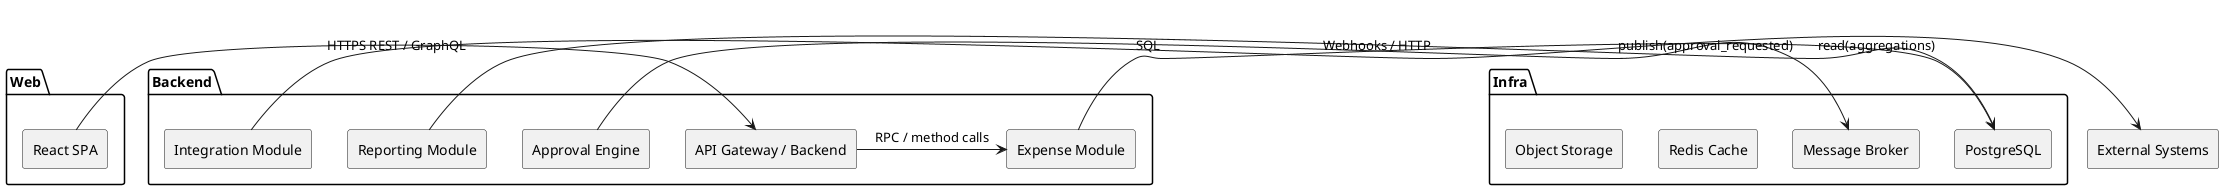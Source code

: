 @startuml
skinparam componentStyle rectangle

package "Web" {
  [React SPA] as Client
}

package "Backend" {
  [API Gateway / Backend] as API
  [Expense Module] as Expense
  [Approval Engine] as Approval
  [Reporting Module] as Reporting
  [Integration Module] as Integration
}

package "Infra" {
  [PostgreSQL] as DB
  [Redis Cache] as Redis
  [Message Broker] as MQ
  [Object Storage] as S3
}

[External Systems] as External

Client -> API : HTTPS REST / GraphQL
API -> Expense : RPC / method calls
Expense -> DB : SQL
Approval -> MQ : publish(approval_requested)
Reporting -> DB : read(aggregations)
Integration -> External : Webhooks / HTTP

@enduml